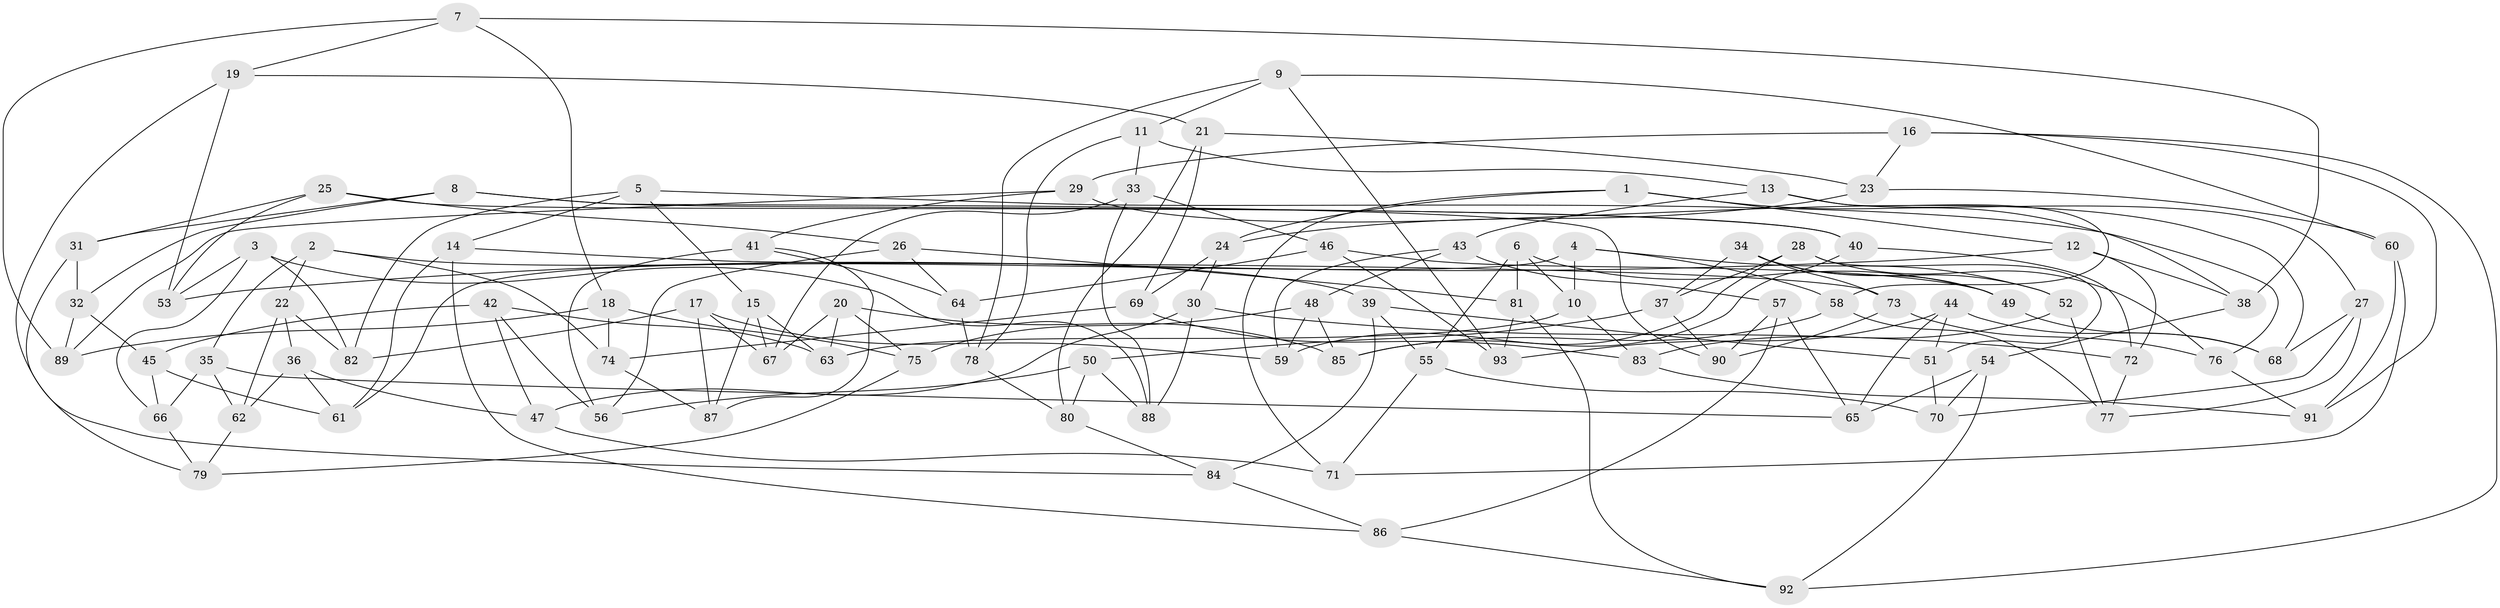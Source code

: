 // Generated by graph-tools (version 1.1) at 2025/16/03/09/25 04:16:43]
// undirected, 93 vertices, 186 edges
graph export_dot {
graph [start="1"]
  node [color=gray90,style=filled];
  1;
  2;
  3;
  4;
  5;
  6;
  7;
  8;
  9;
  10;
  11;
  12;
  13;
  14;
  15;
  16;
  17;
  18;
  19;
  20;
  21;
  22;
  23;
  24;
  25;
  26;
  27;
  28;
  29;
  30;
  31;
  32;
  33;
  34;
  35;
  36;
  37;
  38;
  39;
  40;
  41;
  42;
  43;
  44;
  45;
  46;
  47;
  48;
  49;
  50;
  51;
  52;
  53;
  54;
  55;
  56;
  57;
  58;
  59;
  60;
  61;
  62;
  63;
  64;
  65;
  66;
  67;
  68;
  69;
  70;
  71;
  72;
  73;
  74;
  75;
  76;
  77;
  78;
  79;
  80;
  81;
  82;
  83;
  84;
  85;
  86;
  87;
  88;
  89;
  90;
  91;
  92;
  93;
  1 -- 24;
  1 -- 12;
  1 -- 38;
  1 -- 71;
  2 -- 74;
  2 -- 39;
  2 -- 22;
  2 -- 35;
  3 -- 88;
  3 -- 53;
  3 -- 82;
  3 -- 66;
  4 -- 52;
  4 -- 61;
  4 -- 10;
  4 -- 58;
  5 -- 82;
  5 -- 14;
  5 -- 15;
  5 -- 76;
  6 -- 49;
  6 -- 10;
  6 -- 81;
  6 -- 55;
  7 -- 38;
  7 -- 89;
  7 -- 18;
  7 -- 19;
  8 -- 90;
  8 -- 32;
  8 -- 40;
  8 -- 31;
  9 -- 60;
  9 -- 78;
  9 -- 11;
  9 -- 93;
  10 -- 63;
  10 -- 83;
  11 -- 33;
  11 -- 78;
  11 -- 13;
  12 -- 53;
  12 -- 72;
  12 -- 38;
  13 -- 58;
  13 -- 27;
  13 -- 43;
  14 -- 61;
  14 -- 73;
  14 -- 86;
  15 -- 63;
  15 -- 67;
  15 -- 87;
  16 -- 92;
  16 -- 91;
  16 -- 29;
  16 -- 23;
  17 -- 67;
  17 -- 87;
  17 -- 82;
  17 -- 59;
  18 -- 75;
  18 -- 74;
  18 -- 89;
  19 -- 84;
  19 -- 53;
  19 -- 21;
  20 -- 85;
  20 -- 75;
  20 -- 63;
  20 -- 67;
  21 -- 80;
  21 -- 23;
  21 -- 69;
  22 -- 36;
  22 -- 62;
  22 -- 82;
  23 -- 60;
  23 -- 24;
  24 -- 30;
  24 -- 69;
  25 -- 40;
  25 -- 26;
  25 -- 53;
  25 -- 31;
  26 -- 56;
  26 -- 81;
  26 -- 64;
  27 -- 68;
  27 -- 77;
  27 -- 70;
  28 -- 59;
  28 -- 51;
  28 -- 76;
  28 -- 37;
  29 -- 68;
  29 -- 41;
  29 -- 89;
  30 -- 47;
  30 -- 72;
  30 -- 88;
  31 -- 79;
  31 -- 32;
  32 -- 45;
  32 -- 89;
  33 -- 88;
  33 -- 67;
  33 -- 46;
  34 -- 49;
  34 -- 52;
  34 -- 37;
  34 -- 73;
  35 -- 66;
  35 -- 65;
  35 -- 62;
  36 -- 47;
  36 -- 62;
  36 -- 61;
  37 -- 90;
  37 -- 50;
  38 -- 54;
  39 -- 84;
  39 -- 51;
  39 -- 55;
  40 -- 85;
  40 -- 72;
  41 -- 64;
  41 -- 56;
  41 -- 87;
  42 -- 56;
  42 -- 45;
  42 -- 47;
  42 -- 63;
  43 -- 59;
  43 -- 57;
  43 -- 48;
  44 -- 68;
  44 -- 51;
  44 -- 93;
  44 -- 65;
  45 -- 61;
  45 -- 66;
  46 -- 64;
  46 -- 93;
  46 -- 49;
  47 -- 71;
  48 -- 59;
  48 -- 75;
  48 -- 85;
  49 -- 68;
  50 -- 80;
  50 -- 56;
  50 -- 88;
  51 -- 70;
  52 -- 83;
  52 -- 77;
  54 -- 92;
  54 -- 65;
  54 -- 70;
  55 -- 71;
  55 -- 70;
  57 -- 90;
  57 -- 86;
  57 -- 65;
  58 -- 77;
  58 -- 85;
  60 -- 71;
  60 -- 91;
  62 -- 79;
  64 -- 78;
  66 -- 79;
  69 -- 83;
  69 -- 74;
  72 -- 77;
  73 -- 76;
  73 -- 90;
  74 -- 87;
  75 -- 79;
  76 -- 91;
  78 -- 80;
  80 -- 84;
  81 -- 93;
  81 -- 92;
  83 -- 91;
  84 -- 86;
  86 -- 92;
}
